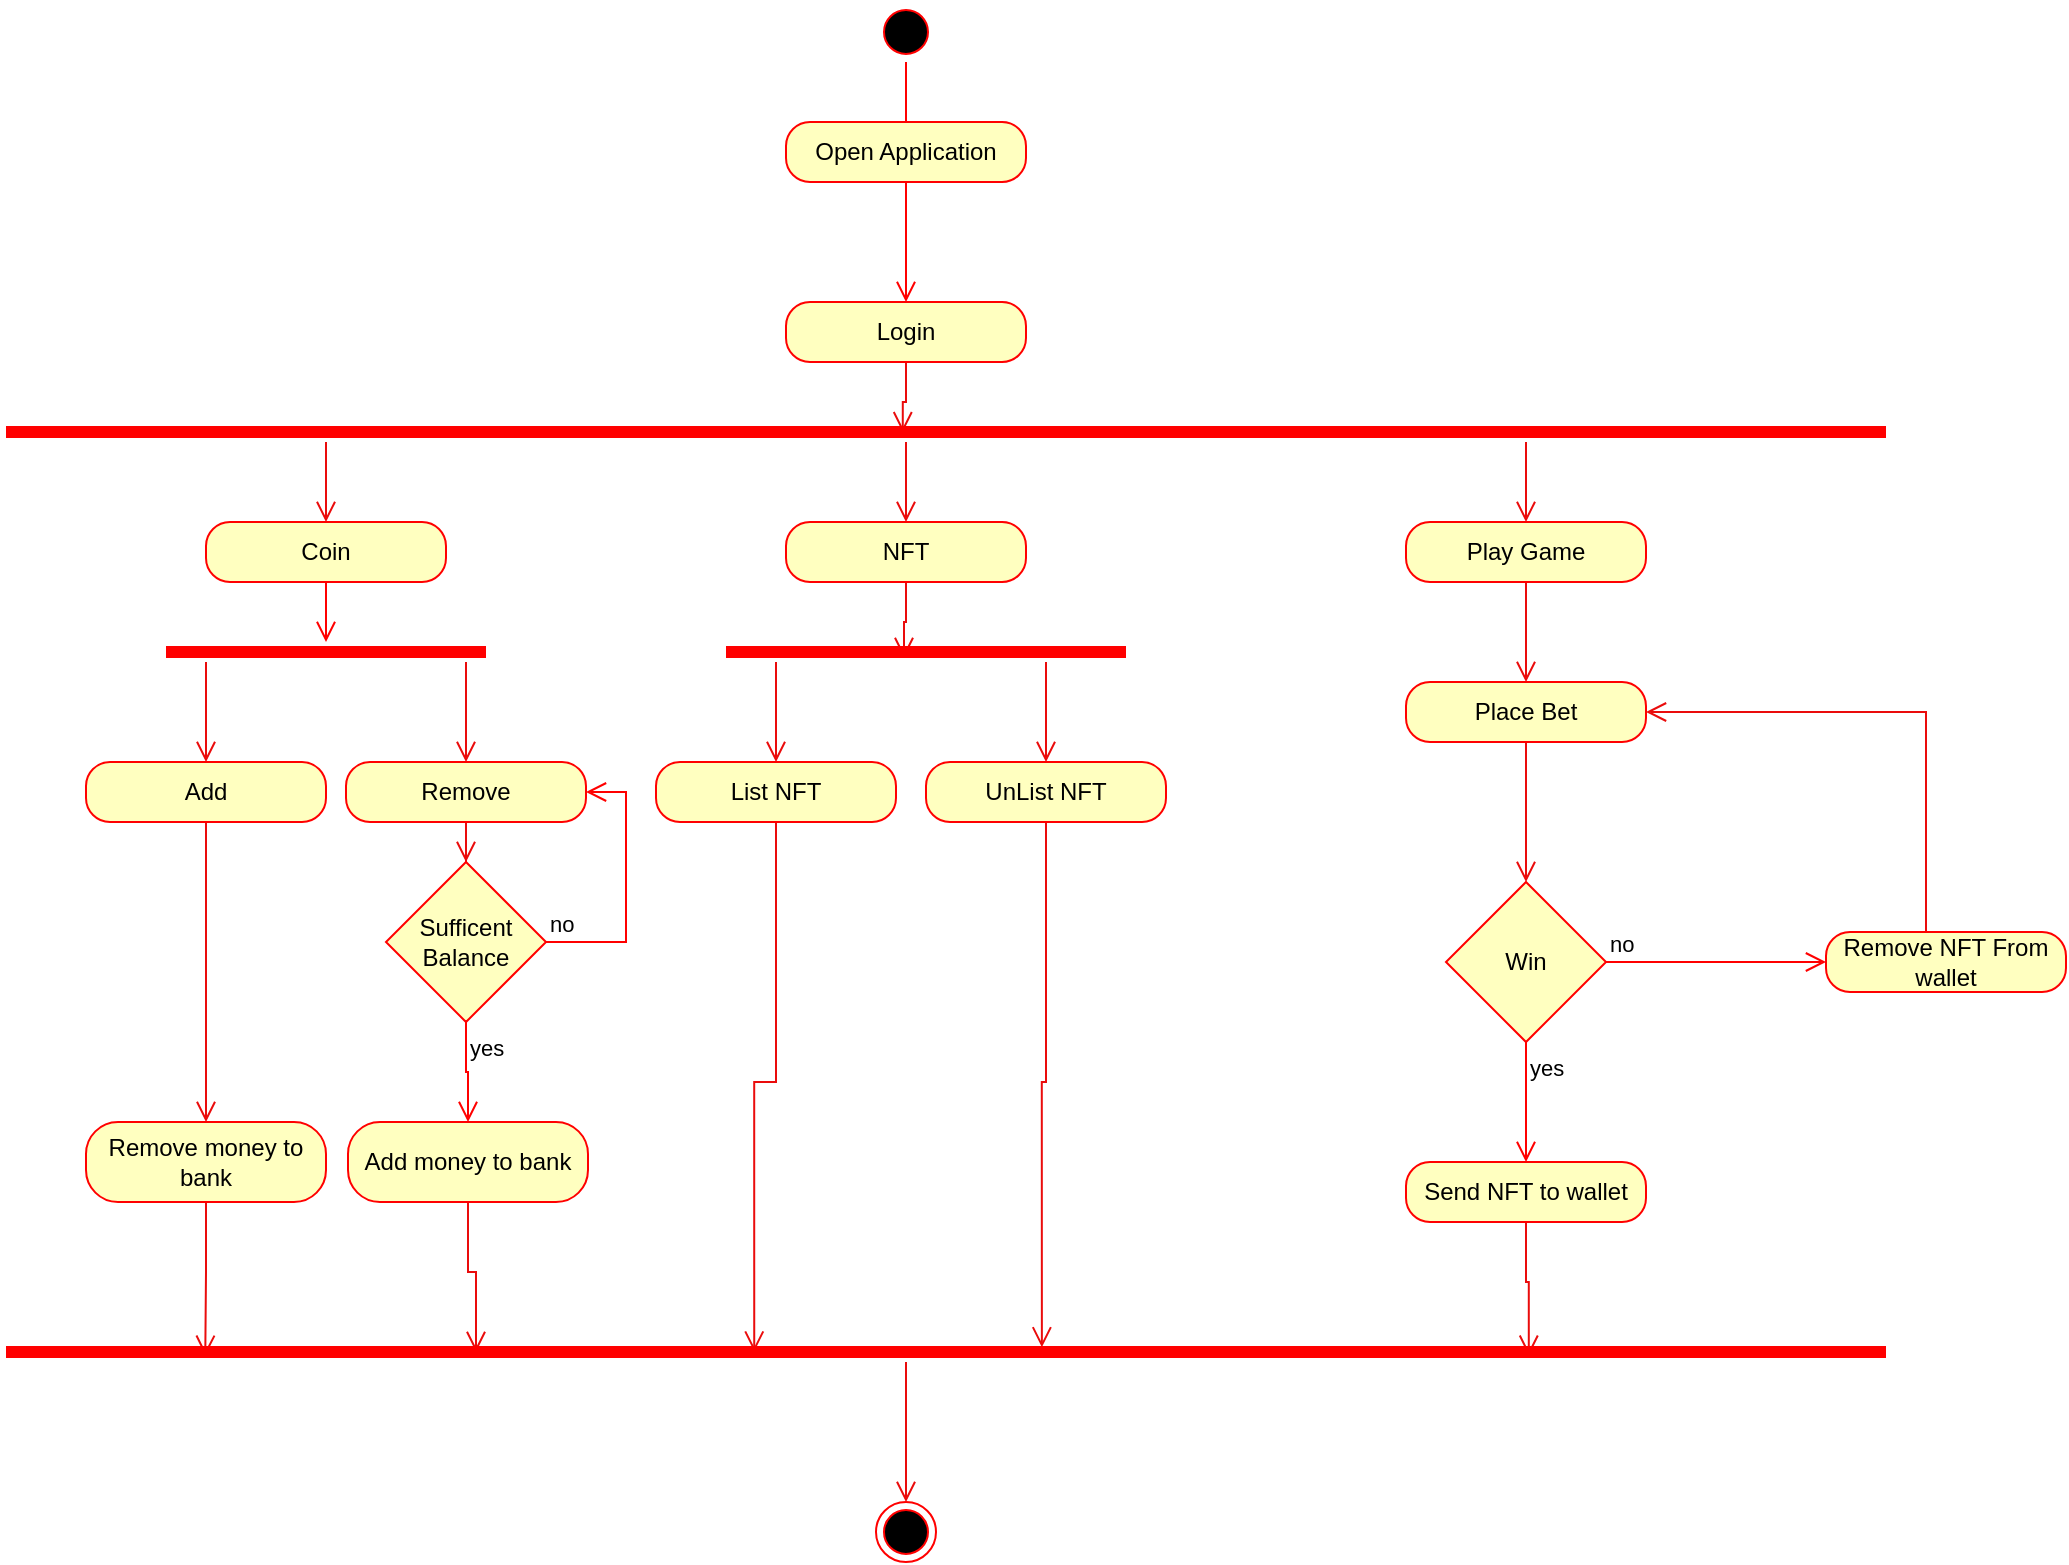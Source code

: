 <mxfile version="17.1.2" type="github">
  <diagram id="UbQqQiiFNN8-QZaEHGcQ" name="Page-1">
    <mxGraphModel dx="2004" dy="1124" grid="1" gridSize="10" guides="1" tooltips="1" connect="1" arrows="1" fold="1" page="1" pageScale="1" pageWidth="850" pageHeight="1100" math="0" shadow="0">
      <root>
        <mxCell id="0" />
        <mxCell id="1" parent="0" />
        <mxCell id="IoPZMogMuGn2sWMJ8WOs-3" value="" style="ellipse;html=1;shape=startState;fillColor=#000000;strokeColor=#ff0000;" vertex="1" parent="1">
          <mxGeometry x="515" y="30" width="30" height="30" as="geometry" />
        </mxCell>
        <mxCell id="IoPZMogMuGn2sWMJ8WOs-4" value="" style="edgeStyle=orthogonalEdgeStyle;html=1;verticalAlign=bottom;endArrow=open;endSize=8;strokeColor=#ff0000;rounded=0;entryX=0.5;entryY=0;entryDx=0;entryDy=0;startArrow=none;" edge="1" source="IoPZMogMuGn2sWMJ8WOs-18" parent="1" target="IoPZMogMuGn2sWMJ8WOs-5">
          <mxGeometry relative="1" as="geometry">
            <mxPoint x="530" y="190" as="targetPoint" />
          </mxGeometry>
        </mxCell>
        <mxCell id="IoPZMogMuGn2sWMJ8WOs-76" style="edgeStyle=orthogonalEdgeStyle;rounded=0;orthogonalLoop=1;jettySize=auto;html=1;entryX=0.477;entryY=0.509;entryDx=0;entryDy=0;entryPerimeter=0;endArrow=open;endFill=0;endSize=8;strokeColor=#EA0C0C;strokeWidth=1;" edge="1" parent="1" source="IoPZMogMuGn2sWMJ8WOs-5" target="IoPZMogMuGn2sWMJ8WOs-7">
          <mxGeometry relative="1" as="geometry" />
        </mxCell>
        <mxCell id="IoPZMogMuGn2sWMJ8WOs-5" value="Login" style="rounded=1;whiteSpace=wrap;html=1;arcSize=40;fontColor=#000000;fillColor=#ffffc0;strokeColor=#ff0000;" vertex="1" parent="1">
          <mxGeometry x="470" y="180" width="120" height="30" as="geometry" />
        </mxCell>
        <mxCell id="IoPZMogMuGn2sWMJ8WOs-14" style="edgeStyle=orthogonalEdgeStyle;rounded=0;orthogonalLoop=1;jettySize=auto;html=1;entryX=0.5;entryY=0;entryDx=0;entryDy=0;strokeColor=#EA0C0C;strokeWidth=1;endArrow=open;endFill=0;endSize=8;" edge="1" parent="1" source="IoPZMogMuGn2sWMJ8WOs-7" target="IoPZMogMuGn2sWMJ8WOs-11">
          <mxGeometry relative="1" as="geometry">
            <Array as="points">
              <mxPoint x="240" y="270" />
              <mxPoint x="240" y="270" />
            </Array>
          </mxGeometry>
        </mxCell>
        <mxCell id="IoPZMogMuGn2sWMJ8WOs-43" style="edgeStyle=orthogonalEdgeStyle;rounded=0;orthogonalLoop=1;jettySize=auto;html=1;endArrow=open;endFill=0;endSize=8;strokeColor=#EA0C0C;strokeWidth=1;entryX=0.5;entryY=0;entryDx=0;entryDy=0;" edge="1" parent="1" source="IoPZMogMuGn2sWMJ8WOs-7" target="IoPZMogMuGn2sWMJ8WOs-42">
          <mxGeometry relative="1" as="geometry">
            <Array as="points">
              <mxPoint x="530" y="260" />
              <mxPoint x="530" y="260" />
            </Array>
          </mxGeometry>
        </mxCell>
        <mxCell id="IoPZMogMuGn2sWMJ8WOs-54" style="edgeStyle=orthogonalEdgeStyle;rounded=0;orthogonalLoop=1;jettySize=auto;html=1;endArrow=open;endFill=0;endSize=8;strokeColor=#EA0C0C;strokeWidth=1;" edge="1" parent="1" source="IoPZMogMuGn2sWMJ8WOs-7" target="IoPZMogMuGn2sWMJ8WOs-53">
          <mxGeometry relative="1" as="geometry">
            <Array as="points">
              <mxPoint x="840" y="260" />
              <mxPoint x="840" y="260" />
            </Array>
          </mxGeometry>
        </mxCell>
        <mxCell id="IoPZMogMuGn2sWMJ8WOs-7" value="" style="shape=line;html=1;strokeWidth=6;strokeColor=#ff0000;" vertex="1" parent="1">
          <mxGeometry x="80" y="240" width="940" height="10" as="geometry" />
        </mxCell>
        <mxCell id="IoPZMogMuGn2sWMJ8WOs-11" value="Coin" style="rounded=1;whiteSpace=wrap;html=1;arcSize=40;fontColor=#000000;fillColor=#ffffc0;strokeColor=#ff0000;" vertex="1" parent="1">
          <mxGeometry x="180" y="290" width="120" height="30" as="geometry" />
        </mxCell>
        <mxCell id="IoPZMogMuGn2sWMJ8WOs-12" value="" style="edgeStyle=orthogonalEdgeStyle;html=1;verticalAlign=bottom;endArrow=open;endSize=8;strokeColor=#ff0000;rounded=0;" edge="1" source="IoPZMogMuGn2sWMJ8WOs-11" parent="1" target="IoPZMogMuGn2sWMJ8WOs-15">
          <mxGeometry relative="1" as="geometry">
            <mxPoint x="240" y="370" as="targetPoint" />
          </mxGeometry>
        </mxCell>
        <mxCell id="IoPZMogMuGn2sWMJ8WOs-21" style="edgeStyle=orthogonalEdgeStyle;rounded=0;orthogonalLoop=1;jettySize=auto;html=1;endArrow=open;endFill=0;endSize=8;strokeColor=#EA0C0C;strokeWidth=1;" edge="1" parent="1" source="IoPZMogMuGn2sWMJ8WOs-15" target="IoPZMogMuGn2sWMJ8WOs-16">
          <mxGeometry relative="1" as="geometry">
            <Array as="points">
              <mxPoint x="180" y="380" />
              <mxPoint x="180" y="380" />
            </Array>
          </mxGeometry>
        </mxCell>
        <mxCell id="IoPZMogMuGn2sWMJ8WOs-23" style="edgeStyle=orthogonalEdgeStyle;rounded=0;orthogonalLoop=1;jettySize=auto;html=1;entryX=0.5;entryY=0;entryDx=0;entryDy=0;endArrow=open;endFill=0;endSize=8;strokeColor=#EA0C0C;strokeWidth=1;" edge="1" parent="1" source="IoPZMogMuGn2sWMJ8WOs-15" target="IoPZMogMuGn2sWMJ8WOs-22">
          <mxGeometry relative="1" as="geometry">
            <Array as="points">
              <mxPoint x="310" y="370" />
              <mxPoint x="310" y="370" />
            </Array>
          </mxGeometry>
        </mxCell>
        <mxCell id="IoPZMogMuGn2sWMJ8WOs-15" value="" style="shape=line;html=1;strokeWidth=6;strokeColor=#ff0000;" vertex="1" parent="1">
          <mxGeometry x="160" y="350" width="160" height="10" as="geometry" />
        </mxCell>
        <mxCell id="IoPZMogMuGn2sWMJ8WOs-39" style="edgeStyle=orthogonalEdgeStyle;rounded=0;orthogonalLoop=1;jettySize=auto;html=1;endArrow=open;endFill=0;endSize=8;strokeColor=#EA0C0C;strokeWidth=1;" edge="1" parent="1" source="IoPZMogMuGn2sWMJ8WOs-16" target="IoPZMogMuGn2sWMJ8WOs-38">
          <mxGeometry relative="1" as="geometry" />
        </mxCell>
        <mxCell id="IoPZMogMuGn2sWMJ8WOs-16" value="Add" style="rounded=1;whiteSpace=wrap;html=1;arcSize=40;fontColor=#000000;fillColor=#ffffc0;strokeColor=#ff0000;" vertex="1" parent="1">
          <mxGeometry x="120" y="410" width="120" height="30" as="geometry" />
        </mxCell>
        <mxCell id="IoPZMogMuGn2sWMJ8WOs-18" value="Open Application" style="rounded=1;whiteSpace=wrap;html=1;arcSize=40;fontColor=#000000;fillColor=#ffffc0;strokeColor=#ff0000;" vertex="1" parent="1">
          <mxGeometry x="470" y="90" width="120" height="30" as="geometry" />
        </mxCell>
        <mxCell id="IoPZMogMuGn2sWMJ8WOs-19" value="" style="edgeStyle=orthogonalEdgeStyle;html=1;verticalAlign=bottom;endArrow=none;endSize=8;strokeColor=#ff0000;rounded=0;entryX=0.5;entryY=0;entryDx=0;entryDy=0;" edge="1" parent="1" source="IoPZMogMuGn2sWMJ8WOs-3" target="IoPZMogMuGn2sWMJ8WOs-18">
          <mxGeometry relative="1" as="geometry">
            <mxPoint x="530" y="180" as="targetPoint" />
            <mxPoint x="530" y="60" as="sourcePoint" />
          </mxGeometry>
        </mxCell>
        <mxCell id="IoPZMogMuGn2sWMJ8WOs-33" style="edgeStyle=orthogonalEdgeStyle;rounded=0;orthogonalLoop=1;jettySize=auto;html=1;endArrow=open;endFill=0;endSize=8;strokeColor=#EA0C0C;strokeWidth=1;" edge="1" parent="1" source="IoPZMogMuGn2sWMJ8WOs-22" target="IoPZMogMuGn2sWMJ8WOs-30">
          <mxGeometry relative="1" as="geometry" />
        </mxCell>
        <mxCell id="IoPZMogMuGn2sWMJ8WOs-22" value="Remove" style="rounded=1;whiteSpace=wrap;html=1;arcSize=40;fontColor=#000000;fillColor=#ffffc0;strokeColor=#ff0000;" vertex="1" parent="1">
          <mxGeometry x="250" y="410" width="120" height="30" as="geometry" />
        </mxCell>
        <mxCell id="IoPZMogMuGn2sWMJ8WOs-30" value="Sufficent&lt;br&gt;Balance" style="rhombus;whiteSpace=wrap;html=1;fillColor=#ffffc0;strokeColor=#ff0000;" vertex="1" parent="1">
          <mxGeometry x="270" y="460" width="80" height="80" as="geometry" />
        </mxCell>
        <mxCell id="IoPZMogMuGn2sWMJ8WOs-31" value="no" style="edgeStyle=orthogonalEdgeStyle;html=1;align=left;verticalAlign=bottom;endArrow=open;endSize=8;strokeColor=#ff0000;rounded=0;entryX=1;entryY=0.5;entryDx=0;entryDy=0;" edge="1" source="IoPZMogMuGn2sWMJ8WOs-30" parent="1" target="IoPZMogMuGn2sWMJ8WOs-22">
          <mxGeometry x="-1" relative="1" as="geometry">
            <mxPoint x="450" y="510" as="targetPoint" />
            <Array as="points">
              <mxPoint x="390" y="500" />
              <mxPoint x="390" y="425" />
            </Array>
          </mxGeometry>
        </mxCell>
        <mxCell id="IoPZMogMuGn2sWMJ8WOs-32" value="yes" style="edgeStyle=orthogonalEdgeStyle;html=1;align=left;verticalAlign=top;endArrow=open;endSize=8;strokeColor=#ff0000;rounded=0;entryX=0.5;entryY=0;entryDx=0;entryDy=0;" edge="1" source="IoPZMogMuGn2sWMJ8WOs-30" parent="1" target="IoPZMogMuGn2sWMJ8WOs-36">
          <mxGeometry x="-1" relative="1" as="geometry">
            <mxPoint x="310" y="580" as="targetPoint" />
          </mxGeometry>
        </mxCell>
        <mxCell id="IoPZMogMuGn2sWMJ8WOs-70" style="edgeStyle=orthogonalEdgeStyle;rounded=0;orthogonalLoop=1;jettySize=auto;html=1;entryX=0.25;entryY=0.5;entryDx=0;entryDy=0;entryPerimeter=0;endArrow=open;endFill=0;endSize=8;strokeColor=#EA0C0C;strokeWidth=1;" edge="1" parent="1" source="IoPZMogMuGn2sWMJ8WOs-36" target="IoPZMogMuGn2sWMJ8WOs-69">
          <mxGeometry relative="1" as="geometry" />
        </mxCell>
        <mxCell id="IoPZMogMuGn2sWMJ8WOs-36" value="Add money to bank" style="rounded=1;whiteSpace=wrap;html=1;arcSize=40;fontColor=#000000;fillColor=#ffffc0;strokeColor=#ff0000;" vertex="1" parent="1">
          <mxGeometry x="251" y="590" width="120" height="40" as="geometry" />
        </mxCell>
        <mxCell id="IoPZMogMuGn2sWMJ8WOs-71" style="edgeStyle=orthogonalEdgeStyle;rounded=0;orthogonalLoop=1;jettySize=auto;html=1;entryX=0.106;entryY=0.689;entryDx=0;entryDy=0;entryPerimeter=0;endArrow=open;endFill=0;endSize=8;strokeColor=#EA0C0C;strokeWidth=1;" edge="1" parent="1" source="IoPZMogMuGn2sWMJ8WOs-38" target="IoPZMogMuGn2sWMJ8WOs-69">
          <mxGeometry relative="1" as="geometry" />
        </mxCell>
        <mxCell id="IoPZMogMuGn2sWMJ8WOs-38" value="Remove money to bank" style="rounded=1;whiteSpace=wrap;html=1;arcSize=40;fontColor=#000000;fillColor=#ffffc0;strokeColor=#ff0000;" vertex="1" parent="1">
          <mxGeometry x="120" y="590" width="120" height="40" as="geometry" />
        </mxCell>
        <mxCell id="IoPZMogMuGn2sWMJ8WOs-46" style="edgeStyle=orthogonalEdgeStyle;rounded=0;orthogonalLoop=1;jettySize=auto;html=1;entryX=0.445;entryY=0.8;entryDx=0;entryDy=0;entryPerimeter=0;endArrow=open;endFill=0;endSize=8;strokeColor=#EA0C0C;strokeWidth=1;" edge="1" parent="1" source="IoPZMogMuGn2sWMJ8WOs-42" target="IoPZMogMuGn2sWMJ8WOs-44">
          <mxGeometry relative="1" as="geometry">
            <Array as="points">
              <mxPoint x="530" y="340" />
              <mxPoint x="529" y="340" />
            </Array>
          </mxGeometry>
        </mxCell>
        <mxCell id="IoPZMogMuGn2sWMJ8WOs-42" value="NFT" style="rounded=1;whiteSpace=wrap;html=1;arcSize=40;fontColor=#000000;fillColor=#ffffc0;strokeColor=#ff0000;" vertex="1" parent="1">
          <mxGeometry x="470" y="290" width="120" height="30" as="geometry" />
        </mxCell>
        <mxCell id="IoPZMogMuGn2sWMJ8WOs-47" style="edgeStyle=orthogonalEdgeStyle;rounded=0;orthogonalLoop=1;jettySize=auto;html=1;entryX=0.5;entryY=0;entryDx=0;entryDy=0;endArrow=open;endFill=0;endSize=8;strokeColor=#EA0C0C;strokeWidth=1;" edge="1" parent="1" source="IoPZMogMuGn2sWMJ8WOs-44" target="IoPZMogMuGn2sWMJ8WOs-45">
          <mxGeometry relative="1" as="geometry">
            <Array as="points">
              <mxPoint x="465" y="380" />
              <mxPoint x="465" y="380" />
            </Array>
          </mxGeometry>
        </mxCell>
        <mxCell id="IoPZMogMuGn2sWMJ8WOs-50" style="edgeStyle=orthogonalEdgeStyle;rounded=0;orthogonalLoop=1;jettySize=auto;html=1;entryX=0.5;entryY=0;entryDx=0;entryDy=0;endArrow=open;endFill=0;endSize=8;strokeColor=#EA0C0C;strokeWidth=1;" edge="1" parent="1" source="IoPZMogMuGn2sWMJ8WOs-44" target="IoPZMogMuGn2sWMJ8WOs-48">
          <mxGeometry relative="1" as="geometry">
            <Array as="points">
              <mxPoint x="600" y="390" />
              <mxPoint x="600" y="390" />
            </Array>
          </mxGeometry>
        </mxCell>
        <mxCell id="IoPZMogMuGn2sWMJ8WOs-44" value="" style="shape=line;html=1;strokeWidth=6;strokeColor=#ff0000;" vertex="1" parent="1">
          <mxGeometry x="440" y="350" width="200" height="10" as="geometry" />
        </mxCell>
        <mxCell id="IoPZMogMuGn2sWMJ8WOs-74" style="edgeStyle=orthogonalEdgeStyle;rounded=0;orthogonalLoop=1;jettySize=auto;html=1;entryX=0.398;entryY=0.479;entryDx=0;entryDy=0;entryPerimeter=0;endArrow=open;endFill=0;endSize=8;strokeColor=#EA0C0C;strokeWidth=1;" edge="1" parent="1" source="IoPZMogMuGn2sWMJ8WOs-45" target="IoPZMogMuGn2sWMJ8WOs-69">
          <mxGeometry relative="1" as="geometry" />
        </mxCell>
        <mxCell id="IoPZMogMuGn2sWMJ8WOs-45" value="List NFT" style="rounded=1;whiteSpace=wrap;html=1;arcSize=40;fontColor=#000000;fillColor=#ffffc0;strokeColor=#ff0000;" vertex="1" parent="1">
          <mxGeometry x="405" y="410" width="120" height="30" as="geometry" />
        </mxCell>
        <mxCell id="IoPZMogMuGn2sWMJ8WOs-73" style="edgeStyle=orthogonalEdgeStyle;rounded=0;orthogonalLoop=1;jettySize=auto;html=1;entryX=0.551;entryY=0.268;entryDx=0;entryDy=0;entryPerimeter=0;endArrow=open;endFill=0;endSize=8;strokeColor=#EA0C0C;strokeWidth=1;" edge="1" parent="1" source="IoPZMogMuGn2sWMJ8WOs-48" target="IoPZMogMuGn2sWMJ8WOs-69">
          <mxGeometry relative="1" as="geometry" />
        </mxCell>
        <mxCell id="IoPZMogMuGn2sWMJ8WOs-48" value="UnList NFT" style="rounded=1;whiteSpace=wrap;html=1;arcSize=40;fontColor=#000000;fillColor=#ffffc0;strokeColor=#ff0000;" vertex="1" parent="1">
          <mxGeometry x="540" y="410" width="120" height="30" as="geometry" />
        </mxCell>
        <mxCell id="IoPZMogMuGn2sWMJ8WOs-56" style="edgeStyle=orthogonalEdgeStyle;rounded=0;orthogonalLoop=1;jettySize=auto;html=1;endArrow=open;endFill=0;endSize=8;strokeColor=#EA0C0C;strokeWidth=1;" edge="1" parent="1" source="IoPZMogMuGn2sWMJ8WOs-53" target="IoPZMogMuGn2sWMJ8WOs-55">
          <mxGeometry relative="1" as="geometry" />
        </mxCell>
        <mxCell id="IoPZMogMuGn2sWMJ8WOs-53" value="Play Game" style="rounded=1;whiteSpace=wrap;html=1;arcSize=40;fontColor=#000000;fillColor=#ffffc0;strokeColor=#ff0000;" vertex="1" parent="1">
          <mxGeometry x="780" y="290" width="120" height="30" as="geometry" />
        </mxCell>
        <mxCell id="IoPZMogMuGn2sWMJ8WOs-58" style="edgeStyle=orthogonalEdgeStyle;rounded=0;orthogonalLoop=1;jettySize=auto;html=1;entryX=0.5;entryY=0;entryDx=0;entryDy=0;endArrow=open;endFill=0;endSize=8;strokeColor=#EA0C0C;strokeWidth=1;" edge="1" parent="1" source="IoPZMogMuGn2sWMJ8WOs-55" target="IoPZMogMuGn2sWMJ8WOs-63">
          <mxGeometry relative="1" as="geometry">
            <mxPoint x="840" y="460" as="targetPoint" />
          </mxGeometry>
        </mxCell>
        <mxCell id="IoPZMogMuGn2sWMJ8WOs-55" value="Place Bet" style="rounded=1;whiteSpace=wrap;html=1;arcSize=40;fontColor=#000000;fillColor=#ffffc0;strokeColor=#ff0000;" vertex="1" parent="1">
          <mxGeometry x="780" y="370" width="120" height="30" as="geometry" />
        </mxCell>
        <mxCell id="IoPZMogMuGn2sWMJ8WOs-63" value="Win" style="rhombus;whiteSpace=wrap;html=1;fillColor=#ffffc0;strokeColor=#ff0000;" vertex="1" parent="1">
          <mxGeometry x="800" y="470" width="80" height="80" as="geometry" />
        </mxCell>
        <mxCell id="IoPZMogMuGn2sWMJ8WOs-64" value="no" style="edgeStyle=orthogonalEdgeStyle;html=1;align=left;verticalAlign=bottom;endArrow=open;endSize=8;strokeColor=#ff0000;rounded=0;" edge="1" source="IoPZMogMuGn2sWMJ8WOs-63" parent="1">
          <mxGeometry x="-1" relative="1" as="geometry">
            <mxPoint x="990" y="510" as="targetPoint" />
            <Array as="points">
              <mxPoint x="970" y="510" />
            </Array>
          </mxGeometry>
        </mxCell>
        <mxCell id="IoPZMogMuGn2sWMJ8WOs-65" value="yes" style="edgeStyle=orthogonalEdgeStyle;html=1;align=left;verticalAlign=top;endArrow=open;endSize=8;strokeColor=#ff0000;rounded=0;entryX=0.5;entryY=0;entryDx=0;entryDy=0;" edge="1" source="IoPZMogMuGn2sWMJ8WOs-63" parent="1" target="IoPZMogMuGn2sWMJ8WOs-66">
          <mxGeometry x="-1" relative="1" as="geometry">
            <mxPoint x="840" y="600" as="targetPoint" />
          </mxGeometry>
        </mxCell>
        <mxCell id="IoPZMogMuGn2sWMJ8WOs-72" style="edgeStyle=orthogonalEdgeStyle;rounded=0;orthogonalLoop=1;jettySize=auto;html=1;entryX=0.81;entryY=0.689;entryDx=0;entryDy=0;entryPerimeter=0;endArrow=open;endFill=0;endSize=8;strokeColor=#EA0C0C;strokeWidth=1;" edge="1" parent="1" source="IoPZMogMuGn2sWMJ8WOs-66" target="IoPZMogMuGn2sWMJ8WOs-69">
          <mxGeometry relative="1" as="geometry" />
        </mxCell>
        <mxCell id="IoPZMogMuGn2sWMJ8WOs-66" value="Send NFT to wallet" style="rounded=1;whiteSpace=wrap;html=1;arcSize=40;fontColor=#000000;fillColor=#ffffc0;strokeColor=#ff0000;" vertex="1" parent="1">
          <mxGeometry x="780" y="610" width="120" height="30" as="geometry" />
        </mxCell>
        <mxCell id="IoPZMogMuGn2sWMJ8WOs-68" style="edgeStyle=orthogonalEdgeStyle;rounded=0;orthogonalLoop=1;jettySize=auto;html=1;entryX=1;entryY=0.5;entryDx=0;entryDy=0;endArrow=open;endFill=0;endSize=8;strokeColor=#EA0C0C;strokeWidth=1;" edge="1" parent="1" source="IoPZMogMuGn2sWMJ8WOs-67" target="IoPZMogMuGn2sWMJ8WOs-55">
          <mxGeometry relative="1" as="geometry">
            <Array as="points">
              <mxPoint x="1040" y="385" />
            </Array>
          </mxGeometry>
        </mxCell>
        <mxCell id="IoPZMogMuGn2sWMJ8WOs-67" value="Remove NFT From wallet" style="rounded=1;whiteSpace=wrap;html=1;arcSize=40;fontColor=#000000;fillColor=#ffffc0;strokeColor=#ff0000;" vertex="1" parent="1">
          <mxGeometry x="990" y="495" width="120" height="30" as="geometry" />
        </mxCell>
        <mxCell id="IoPZMogMuGn2sWMJ8WOs-77" style="edgeStyle=orthogonalEdgeStyle;rounded=0;orthogonalLoop=1;jettySize=auto;html=1;entryX=0.5;entryY=0;entryDx=0;entryDy=0;endArrow=open;endFill=0;endSize=8;strokeColor=#EA0C0C;strokeWidth=1;" edge="1" parent="1" source="IoPZMogMuGn2sWMJ8WOs-69" target="IoPZMogMuGn2sWMJ8WOs-75">
          <mxGeometry relative="1" as="geometry">
            <Array as="points">
              <mxPoint x="530" y="740" />
              <mxPoint x="530" y="740" />
            </Array>
          </mxGeometry>
        </mxCell>
        <mxCell id="IoPZMogMuGn2sWMJ8WOs-69" value="" style="shape=line;html=1;strokeWidth=6;strokeColor=#ff0000;" vertex="1" parent="1">
          <mxGeometry x="80" y="700" width="940" height="10" as="geometry" />
        </mxCell>
        <mxCell id="IoPZMogMuGn2sWMJ8WOs-75" value="" style="ellipse;html=1;shape=endState;fillColor=#000000;strokeColor=#ff0000;" vertex="1" parent="1">
          <mxGeometry x="515" y="780" width="30" height="30" as="geometry" />
        </mxCell>
      </root>
    </mxGraphModel>
  </diagram>
</mxfile>
